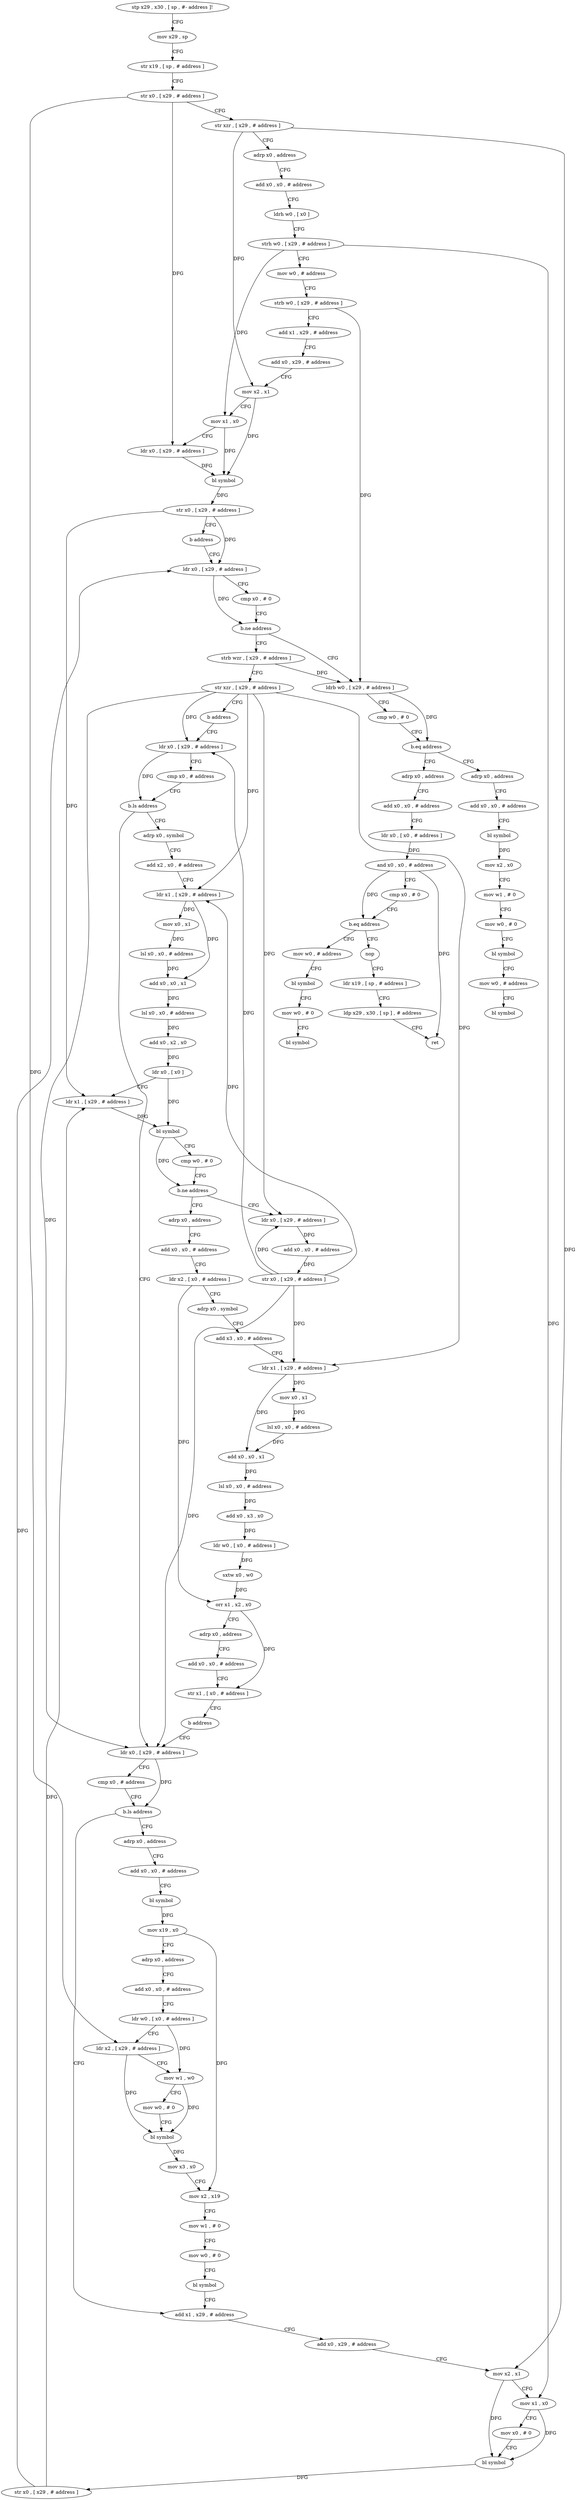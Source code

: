digraph "func" {
"4246124" [label = "stp x29 , x30 , [ sp , #- address ]!" ]
"4246128" [label = "mov x29 , sp" ]
"4246132" [label = "str x19 , [ sp , # address ]" ]
"4246136" [label = "str x0 , [ x29 , # address ]" ]
"4246140" [label = "str xzr , [ x29 , # address ]" ]
"4246144" [label = "adrp x0 , address" ]
"4246148" [label = "add x0 , x0 , # address" ]
"4246152" [label = "ldrh w0 , [ x0 ]" ]
"4246156" [label = "strh w0 , [ x29 , # address ]" ]
"4246160" [label = "mov w0 , # address" ]
"4246164" [label = "strb w0 , [ x29 , # address ]" ]
"4246168" [label = "add x1 , x29 , # address" ]
"4246172" [label = "add x0 , x29 , # address" ]
"4246176" [label = "mov x2 , x1" ]
"4246180" [label = "mov x1 , x0" ]
"4246184" [label = "ldr x0 , [ x29 , # address ]" ]
"4246188" [label = "bl symbol" ]
"4246192" [label = "str x0 , [ x29 , # address ]" ]
"4246196" [label = "b address" ]
"4246464" [label = "ldr x0 , [ x29 , # address ]" ]
"4246468" [label = "cmp x0 , # 0" ]
"4246472" [label = "b.ne address" ]
"4246200" [label = "strb wzr , [ x29 , # address ]" ]
"4246476" [label = "ldrb w0 , [ x29 , # address ]" ]
"4246204" [label = "str xzr , [ x29 , # address ]" ]
"4246208" [label = "b address" ]
"4246348" [label = "ldr x0 , [ x29 , # address ]" ]
"4246480" [label = "cmp w0 , # 0" ]
"4246484" [label = "b.eq address" ]
"4246524" [label = "adrp x0 , address" ]
"4246488" [label = "adrp x0 , address" ]
"4246352" [label = "cmp x0 , # address" ]
"4246356" [label = "b.ls address" ]
"4246212" [label = "adrp x0 , symbol" ]
"4246360" [label = "ldr x0 , [ x29 , # address ]" ]
"4246528" [label = "add x0 , x0 , # address" ]
"4246532" [label = "ldr x0 , [ x0 , # address ]" ]
"4246536" [label = "and x0 , x0 , # address" ]
"4246540" [label = "cmp x0 , # 0" ]
"4246544" [label = "b.eq address" ]
"4246564" [label = "nop" ]
"4246548" [label = "mov w0 , # address" ]
"4246492" [label = "add x0 , x0 , # address" ]
"4246496" [label = "bl symbol" ]
"4246500" [label = "mov x2 , x0" ]
"4246504" [label = "mov w1 , # 0" ]
"4246508" [label = "mov w0 , # 0" ]
"4246512" [label = "bl symbol" ]
"4246516" [label = "mov w0 , # address" ]
"4246520" [label = "bl symbol" ]
"4246216" [label = "add x2 , x0 , # address" ]
"4246220" [label = "ldr x1 , [ x29 , # address ]" ]
"4246224" [label = "mov x0 , x1" ]
"4246228" [label = "lsl x0 , x0 , # address" ]
"4246232" [label = "add x0 , x0 , x1" ]
"4246236" [label = "lsl x0 , x0 , # address" ]
"4246240" [label = "add x0 , x2 , x0" ]
"4246244" [label = "ldr x0 , [ x0 ]" ]
"4246248" [label = "ldr x1 , [ x29 , # address ]" ]
"4246252" [label = "bl symbol" ]
"4246256" [label = "cmp w0 , # 0" ]
"4246260" [label = "b.ne address" ]
"4246336" [label = "ldr x0 , [ x29 , # address ]" ]
"4246264" [label = "adrp x0 , address" ]
"4246364" [label = "cmp x0 , # address" ]
"4246368" [label = "b.ls address" ]
"4246436" [label = "add x1 , x29 , # address" ]
"4246372" [label = "adrp x0 , address" ]
"4246568" [label = "ldr x19 , [ sp , # address ]" ]
"4246572" [label = "ldp x29 , x30 , [ sp ] , # address" ]
"4246576" [label = "ret" ]
"4246552" [label = "bl symbol" ]
"4246556" [label = "mov w0 , # 0" ]
"4246560" [label = "bl symbol" ]
"4246340" [label = "add x0 , x0 , # address" ]
"4246344" [label = "str x0 , [ x29 , # address ]" ]
"4246268" [label = "add x0 , x0 , # address" ]
"4246272" [label = "ldr x2 , [ x0 , # address ]" ]
"4246276" [label = "adrp x0 , symbol" ]
"4246280" [label = "add x3 , x0 , # address" ]
"4246284" [label = "ldr x1 , [ x29 , # address ]" ]
"4246288" [label = "mov x0 , x1" ]
"4246292" [label = "lsl x0 , x0 , # address" ]
"4246296" [label = "add x0 , x0 , x1" ]
"4246300" [label = "lsl x0 , x0 , # address" ]
"4246304" [label = "add x0 , x3 , x0" ]
"4246308" [label = "ldr w0 , [ x0 , # address ]" ]
"4246312" [label = "sxtw x0 , w0" ]
"4246316" [label = "orr x1 , x2 , x0" ]
"4246320" [label = "adrp x0 , address" ]
"4246324" [label = "add x0 , x0 , # address" ]
"4246328" [label = "str x1 , [ x0 , # address ]" ]
"4246332" [label = "b address" ]
"4246440" [label = "add x0 , x29 , # address" ]
"4246444" [label = "mov x2 , x1" ]
"4246448" [label = "mov x1 , x0" ]
"4246452" [label = "mov x0 , # 0" ]
"4246456" [label = "bl symbol" ]
"4246460" [label = "str x0 , [ x29 , # address ]" ]
"4246376" [label = "add x0 , x0 , # address" ]
"4246380" [label = "bl symbol" ]
"4246384" [label = "mov x19 , x0" ]
"4246388" [label = "adrp x0 , address" ]
"4246392" [label = "add x0 , x0 , # address" ]
"4246396" [label = "ldr w0 , [ x0 , # address ]" ]
"4246400" [label = "ldr x2 , [ x29 , # address ]" ]
"4246404" [label = "mov w1 , w0" ]
"4246408" [label = "mov w0 , # 0" ]
"4246412" [label = "bl symbol" ]
"4246416" [label = "mov x3 , x0" ]
"4246420" [label = "mov x2 , x19" ]
"4246424" [label = "mov w1 , # 0" ]
"4246428" [label = "mov w0 , # 0" ]
"4246432" [label = "bl symbol" ]
"4246124" -> "4246128" [ label = "CFG" ]
"4246128" -> "4246132" [ label = "CFG" ]
"4246132" -> "4246136" [ label = "CFG" ]
"4246136" -> "4246140" [ label = "CFG" ]
"4246136" -> "4246184" [ label = "DFG" ]
"4246136" -> "4246400" [ label = "DFG" ]
"4246140" -> "4246144" [ label = "CFG" ]
"4246140" -> "4246176" [ label = "DFG" ]
"4246140" -> "4246444" [ label = "DFG" ]
"4246144" -> "4246148" [ label = "CFG" ]
"4246148" -> "4246152" [ label = "CFG" ]
"4246152" -> "4246156" [ label = "CFG" ]
"4246156" -> "4246160" [ label = "CFG" ]
"4246156" -> "4246180" [ label = "DFG" ]
"4246156" -> "4246448" [ label = "DFG" ]
"4246160" -> "4246164" [ label = "CFG" ]
"4246164" -> "4246168" [ label = "CFG" ]
"4246164" -> "4246476" [ label = "DFG" ]
"4246168" -> "4246172" [ label = "CFG" ]
"4246172" -> "4246176" [ label = "CFG" ]
"4246176" -> "4246180" [ label = "CFG" ]
"4246176" -> "4246188" [ label = "DFG" ]
"4246180" -> "4246184" [ label = "CFG" ]
"4246180" -> "4246188" [ label = "DFG" ]
"4246184" -> "4246188" [ label = "DFG" ]
"4246188" -> "4246192" [ label = "DFG" ]
"4246192" -> "4246196" [ label = "CFG" ]
"4246192" -> "4246464" [ label = "DFG" ]
"4246192" -> "4246248" [ label = "DFG" ]
"4246196" -> "4246464" [ label = "CFG" ]
"4246464" -> "4246468" [ label = "CFG" ]
"4246464" -> "4246472" [ label = "DFG" ]
"4246468" -> "4246472" [ label = "CFG" ]
"4246472" -> "4246200" [ label = "CFG" ]
"4246472" -> "4246476" [ label = "CFG" ]
"4246200" -> "4246204" [ label = "CFG" ]
"4246200" -> "4246476" [ label = "DFG" ]
"4246476" -> "4246480" [ label = "CFG" ]
"4246476" -> "4246484" [ label = "DFG" ]
"4246204" -> "4246208" [ label = "CFG" ]
"4246204" -> "4246348" [ label = "DFG" ]
"4246204" -> "4246220" [ label = "DFG" ]
"4246204" -> "4246360" [ label = "DFG" ]
"4246204" -> "4246336" [ label = "DFG" ]
"4246204" -> "4246284" [ label = "DFG" ]
"4246208" -> "4246348" [ label = "CFG" ]
"4246348" -> "4246352" [ label = "CFG" ]
"4246348" -> "4246356" [ label = "DFG" ]
"4246480" -> "4246484" [ label = "CFG" ]
"4246484" -> "4246524" [ label = "CFG" ]
"4246484" -> "4246488" [ label = "CFG" ]
"4246524" -> "4246528" [ label = "CFG" ]
"4246488" -> "4246492" [ label = "CFG" ]
"4246352" -> "4246356" [ label = "CFG" ]
"4246356" -> "4246212" [ label = "CFG" ]
"4246356" -> "4246360" [ label = "CFG" ]
"4246212" -> "4246216" [ label = "CFG" ]
"4246360" -> "4246364" [ label = "CFG" ]
"4246360" -> "4246368" [ label = "DFG" ]
"4246528" -> "4246532" [ label = "CFG" ]
"4246532" -> "4246536" [ label = "DFG" ]
"4246536" -> "4246540" [ label = "CFG" ]
"4246536" -> "4246544" [ label = "DFG" ]
"4246536" -> "4246576" [ label = "DFG" ]
"4246540" -> "4246544" [ label = "CFG" ]
"4246544" -> "4246564" [ label = "CFG" ]
"4246544" -> "4246548" [ label = "CFG" ]
"4246564" -> "4246568" [ label = "CFG" ]
"4246548" -> "4246552" [ label = "CFG" ]
"4246492" -> "4246496" [ label = "CFG" ]
"4246496" -> "4246500" [ label = "DFG" ]
"4246500" -> "4246504" [ label = "CFG" ]
"4246504" -> "4246508" [ label = "CFG" ]
"4246508" -> "4246512" [ label = "CFG" ]
"4246512" -> "4246516" [ label = "CFG" ]
"4246516" -> "4246520" [ label = "CFG" ]
"4246216" -> "4246220" [ label = "CFG" ]
"4246220" -> "4246224" [ label = "DFG" ]
"4246220" -> "4246232" [ label = "DFG" ]
"4246224" -> "4246228" [ label = "DFG" ]
"4246228" -> "4246232" [ label = "DFG" ]
"4246232" -> "4246236" [ label = "DFG" ]
"4246236" -> "4246240" [ label = "DFG" ]
"4246240" -> "4246244" [ label = "DFG" ]
"4246244" -> "4246248" [ label = "CFG" ]
"4246244" -> "4246252" [ label = "DFG" ]
"4246248" -> "4246252" [ label = "DFG" ]
"4246252" -> "4246256" [ label = "CFG" ]
"4246252" -> "4246260" [ label = "DFG" ]
"4246256" -> "4246260" [ label = "CFG" ]
"4246260" -> "4246336" [ label = "CFG" ]
"4246260" -> "4246264" [ label = "CFG" ]
"4246336" -> "4246340" [ label = "DFG" ]
"4246264" -> "4246268" [ label = "CFG" ]
"4246364" -> "4246368" [ label = "CFG" ]
"4246368" -> "4246436" [ label = "CFG" ]
"4246368" -> "4246372" [ label = "CFG" ]
"4246436" -> "4246440" [ label = "CFG" ]
"4246372" -> "4246376" [ label = "CFG" ]
"4246568" -> "4246572" [ label = "CFG" ]
"4246572" -> "4246576" [ label = "CFG" ]
"4246552" -> "4246556" [ label = "CFG" ]
"4246556" -> "4246560" [ label = "CFG" ]
"4246340" -> "4246344" [ label = "DFG" ]
"4246344" -> "4246348" [ label = "DFG" ]
"4246344" -> "4246220" [ label = "DFG" ]
"4246344" -> "4246360" [ label = "DFG" ]
"4246344" -> "4246336" [ label = "DFG" ]
"4246344" -> "4246284" [ label = "DFG" ]
"4246268" -> "4246272" [ label = "CFG" ]
"4246272" -> "4246276" [ label = "CFG" ]
"4246272" -> "4246316" [ label = "DFG" ]
"4246276" -> "4246280" [ label = "CFG" ]
"4246280" -> "4246284" [ label = "CFG" ]
"4246284" -> "4246288" [ label = "DFG" ]
"4246284" -> "4246296" [ label = "DFG" ]
"4246288" -> "4246292" [ label = "DFG" ]
"4246292" -> "4246296" [ label = "DFG" ]
"4246296" -> "4246300" [ label = "DFG" ]
"4246300" -> "4246304" [ label = "DFG" ]
"4246304" -> "4246308" [ label = "DFG" ]
"4246308" -> "4246312" [ label = "DFG" ]
"4246312" -> "4246316" [ label = "DFG" ]
"4246316" -> "4246320" [ label = "CFG" ]
"4246316" -> "4246328" [ label = "DFG" ]
"4246320" -> "4246324" [ label = "CFG" ]
"4246324" -> "4246328" [ label = "CFG" ]
"4246328" -> "4246332" [ label = "CFG" ]
"4246332" -> "4246360" [ label = "CFG" ]
"4246440" -> "4246444" [ label = "CFG" ]
"4246444" -> "4246448" [ label = "CFG" ]
"4246444" -> "4246456" [ label = "DFG" ]
"4246448" -> "4246452" [ label = "CFG" ]
"4246448" -> "4246456" [ label = "DFG" ]
"4246452" -> "4246456" [ label = "CFG" ]
"4246456" -> "4246460" [ label = "DFG" ]
"4246460" -> "4246464" [ label = "DFG" ]
"4246460" -> "4246248" [ label = "DFG" ]
"4246376" -> "4246380" [ label = "CFG" ]
"4246380" -> "4246384" [ label = "DFG" ]
"4246384" -> "4246388" [ label = "CFG" ]
"4246384" -> "4246420" [ label = "DFG" ]
"4246388" -> "4246392" [ label = "CFG" ]
"4246392" -> "4246396" [ label = "CFG" ]
"4246396" -> "4246400" [ label = "CFG" ]
"4246396" -> "4246404" [ label = "DFG" ]
"4246400" -> "4246404" [ label = "CFG" ]
"4246400" -> "4246412" [ label = "DFG" ]
"4246404" -> "4246408" [ label = "CFG" ]
"4246404" -> "4246412" [ label = "DFG" ]
"4246408" -> "4246412" [ label = "CFG" ]
"4246412" -> "4246416" [ label = "DFG" ]
"4246416" -> "4246420" [ label = "CFG" ]
"4246420" -> "4246424" [ label = "CFG" ]
"4246424" -> "4246428" [ label = "CFG" ]
"4246428" -> "4246432" [ label = "CFG" ]
"4246432" -> "4246436" [ label = "CFG" ]
}
